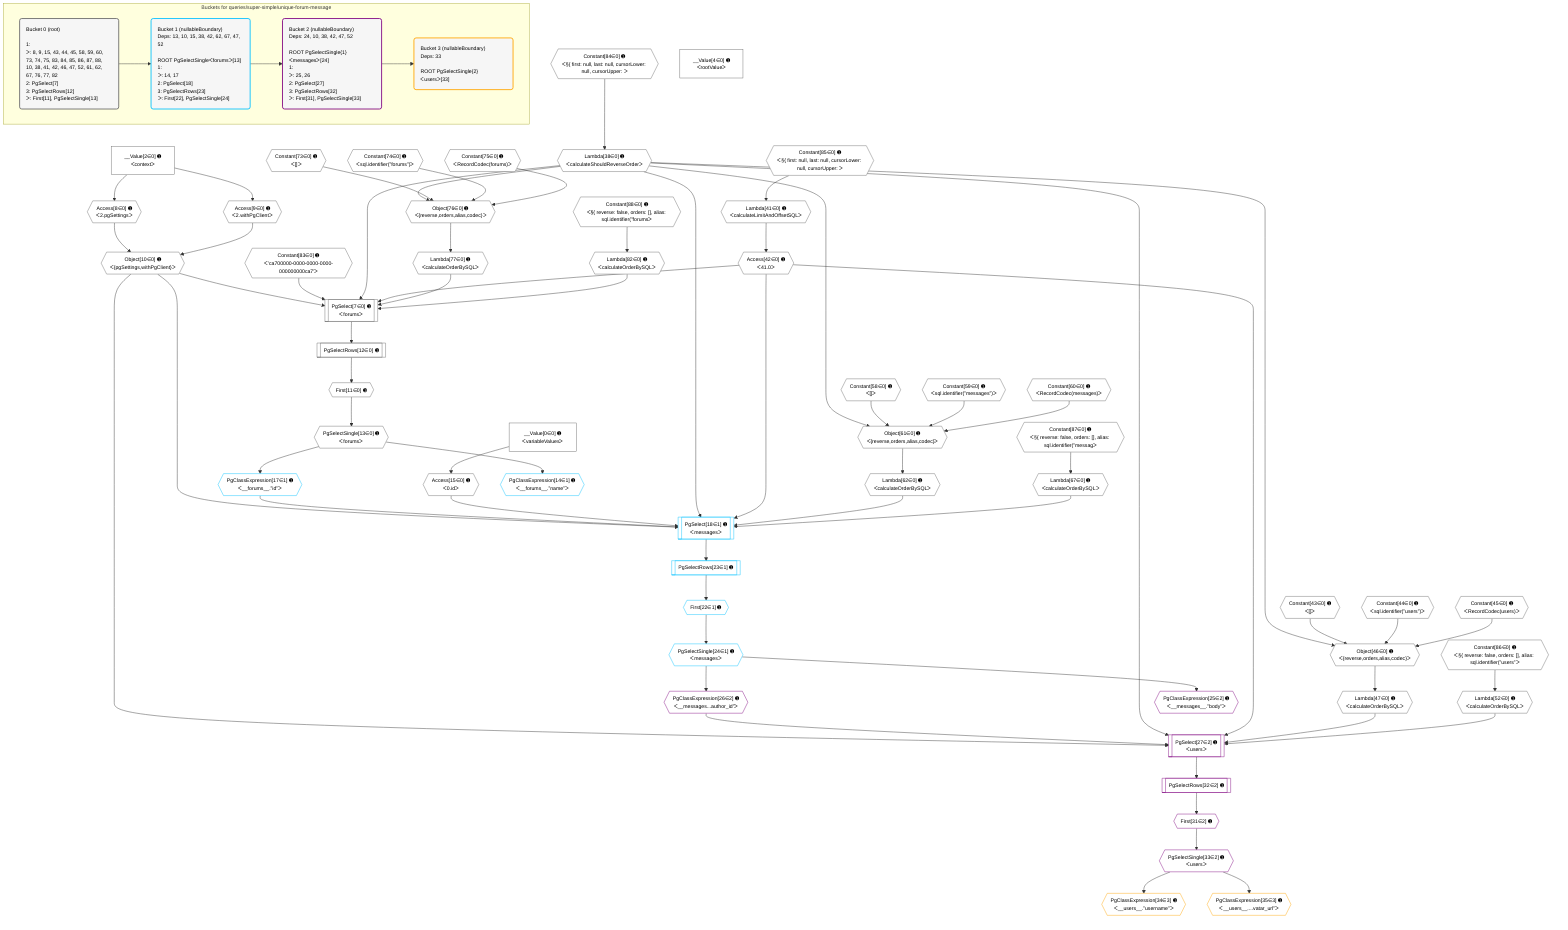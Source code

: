 %%{init: {'themeVariables': { 'fontSize': '12px'}}}%%
graph TD
    classDef path fill:#eee,stroke:#000,color:#000
    classDef plan fill:#fff,stroke-width:1px,color:#000
    classDef itemplan fill:#fff,stroke-width:2px,color:#000
    classDef unbatchedplan fill:#dff,stroke-width:1px,color:#000
    classDef sideeffectplan fill:#fcc,stroke-width:2px,color:#000
    classDef bucket fill:#f6f6f6,color:#000,stroke-width:2px,text-align:left


    %% plan dependencies
    PgSelect7[["PgSelect[7∈0] ➊<br />ᐸforumsᐳ"]]:::plan
    Object10{{"Object[10∈0] ➊<br />ᐸ{pgSettings,withPgClient}ᐳ"}}:::plan
    Constant83{{"Constant[83∈0] ➊<br />ᐸ'ca700000-0000-0000-0000-000000000ca7'ᐳ"}}:::plan
    Lambda38{{"Lambda[38∈0] ➊<br />ᐸcalculateShouldReverseOrderᐳ"}}:::plan
    Access42{{"Access[42∈0] ➊<br />ᐸ41.0ᐳ"}}:::plan
    Lambda77{{"Lambda[77∈0] ➊<br />ᐸcalculateOrderBySQLᐳ"}}:::plan
    Lambda82{{"Lambda[82∈0] ➊<br />ᐸcalculateOrderBySQLᐳ"}}:::plan
    Object10 & Constant83 & Lambda38 & Access42 & Lambda77 & Lambda82 --> PgSelect7
    Object46{{"Object[46∈0] ➊<br />ᐸ{reverse,orders,alias,codec}ᐳ"}}:::plan
    Constant43{{"Constant[43∈0] ➊<br />ᐸ[]ᐳ"}}:::plan
    Constant44{{"Constant[44∈0] ➊<br />ᐸsql.identifier(”users”)ᐳ"}}:::plan
    Constant45{{"Constant[45∈0] ➊<br />ᐸRecordCodec(users)ᐳ"}}:::plan
    Lambda38 & Constant43 & Constant44 & Constant45 --> Object46
    Object61{{"Object[61∈0] ➊<br />ᐸ{reverse,orders,alias,codec}ᐳ"}}:::plan
    Constant58{{"Constant[58∈0] ➊<br />ᐸ[]ᐳ"}}:::plan
    Constant59{{"Constant[59∈0] ➊<br />ᐸsql.identifier(”messages”)ᐳ"}}:::plan
    Constant60{{"Constant[60∈0] ➊<br />ᐸRecordCodec(messages)ᐳ"}}:::plan
    Lambda38 & Constant58 & Constant59 & Constant60 --> Object61
    Object76{{"Object[76∈0] ➊<br />ᐸ{reverse,orders,alias,codec}ᐳ"}}:::plan
    Constant73{{"Constant[73∈0] ➊<br />ᐸ[]ᐳ"}}:::plan
    Constant74{{"Constant[74∈0] ➊<br />ᐸsql.identifier(”forums”)ᐳ"}}:::plan
    Constant75{{"Constant[75∈0] ➊<br />ᐸRecordCodec(forums)ᐳ"}}:::plan
    Lambda38 & Constant73 & Constant74 & Constant75 --> Object76
    Access8{{"Access[8∈0] ➊<br />ᐸ2.pgSettingsᐳ"}}:::plan
    Access9{{"Access[9∈0] ➊<br />ᐸ2.withPgClientᐳ"}}:::plan
    Access8 & Access9 --> Object10
    __Value2["__Value[2∈0] ➊<br />ᐸcontextᐳ"]:::plan
    __Value2 --> Access8
    __Value2 --> Access9
    First11{{"First[11∈0] ➊"}}:::plan
    PgSelectRows12[["PgSelectRows[12∈0] ➊"]]:::plan
    PgSelectRows12 --> First11
    PgSelect7 --> PgSelectRows12
    PgSelectSingle13{{"PgSelectSingle[13∈0] ➊<br />ᐸforumsᐳ"}}:::plan
    First11 --> PgSelectSingle13
    Access15{{"Access[15∈0] ➊<br />ᐸ0.idᐳ"}}:::plan
    __Value0["__Value[0∈0] ➊<br />ᐸvariableValuesᐳ"]:::plan
    __Value0 --> Access15
    Constant84{{"Constant[84∈0] ➊<br />ᐸ§{ first: null, last: null, cursorLower: null, cursorUpper: ᐳ"}}:::plan
    Constant84 --> Lambda38
    Lambda41{{"Lambda[41∈0] ➊<br />ᐸcalculateLimitAndOffsetSQLᐳ"}}:::plan
    Constant85{{"Constant[85∈0] ➊<br />ᐸ§{ first: null, last: null, cursorLower: null, cursorUpper: ᐳ"}}:::plan
    Constant85 --> Lambda41
    Lambda41 --> Access42
    Lambda47{{"Lambda[47∈0] ➊<br />ᐸcalculateOrderBySQLᐳ"}}:::plan
    Object46 --> Lambda47
    Lambda52{{"Lambda[52∈0] ➊<br />ᐸcalculateOrderBySQLᐳ"}}:::plan
    Constant86{{"Constant[86∈0] ➊<br />ᐸ§{ reverse: false, orders: [], alias: sql.identifier(”users”ᐳ"}}:::plan
    Constant86 --> Lambda52
    Lambda62{{"Lambda[62∈0] ➊<br />ᐸcalculateOrderBySQLᐳ"}}:::plan
    Object61 --> Lambda62
    Lambda67{{"Lambda[67∈0] ➊<br />ᐸcalculateOrderBySQLᐳ"}}:::plan
    Constant87{{"Constant[87∈0] ➊<br />ᐸ§{ reverse: false, orders: [], alias: sql.identifier(”messagᐳ"}}:::plan
    Constant87 --> Lambda67
    Object76 --> Lambda77
    Constant88{{"Constant[88∈0] ➊<br />ᐸ§{ reverse: false, orders: [], alias: sql.identifier(”forumsᐳ"}}:::plan
    Constant88 --> Lambda82
    __Value4["__Value[4∈0] ➊<br />ᐸrootValueᐳ"]:::plan
    PgSelect18[["PgSelect[18∈1] ➊<br />ᐸmessagesᐳ"]]:::plan
    PgClassExpression17{{"PgClassExpression[17∈1] ➊<br />ᐸ__forums__.”id”ᐳ"}}:::plan
    Object10 & PgClassExpression17 & Access15 & Lambda38 & Access42 & Lambda62 & Lambda67 --> PgSelect18
    PgClassExpression14{{"PgClassExpression[14∈1] ➊<br />ᐸ__forums__.”name”ᐳ"}}:::plan
    PgSelectSingle13 --> PgClassExpression14
    PgSelectSingle13 --> PgClassExpression17
    First22{{"First[22∈1] ➊"}}:::plan
    PgSelectRows23[["PgSelectRows[23∈1] ➊"]]:::plan
    PgSelectRows23 --> First22
    PgSelect18 --> PgSelectRows23
    PgSelectSingle24{{"PgSelectSingle[24∈1] ➊<br />ᐸmessagesᐳ"}}:::plan
    First22 --> PgSelectSingle24
    PgSelect27[["PgSelect[27∈2] ➊<br />ᐸusersᐳ"]]:::plan
    PgClassExpression26{{"PgClassExpression[26∈2] ➊<br />ᐸ__messages...author_id”ᐳ"}}:::plan
    Object10 & PgClassExpression26 & Lambda38 & Access42 & Lambda47 & Lambda52 --> PgSelect27
    PgClassExpression25{{"PgClassExpression[25∈2] ➊<br />ᐸ__messages__.”body”ᐳ"}}:::plan
    PgSelectSingle24 --> PgClassExpression25
    PgSelectSingle24 --> PgClassExpression26
    First31{{"First[31∈2] ➊"}}:::plan
    PgSelectRows32[["PgSelectRows[32∈2] ➊"]]:::plan
    PgSelectRows32 --> First31
    PgSelect27 --> PgSelectRows32
    PgSelectSingle33{{"PgSelectSingle[33∈2] ➊<br />ᐸusersᐳ"}}:::plan
    First31 --> PgSelectSingle33
    PgClassExpression34{{"PgClassExpression[34∈3] ➊<br />ᐸ__users__.”username”ᐳ"}}:::plan
    PgSelectSingle33 --> PgClassExpression34
    PgClassExpression35{{"PgClassExpression[35∈3] ➊<br />ᐸ__users__....vatar_url”ᐳ"}}:::plan
    PgSelectSingle33 --> PgClassExpression35

    %% define steps

    subgraph "Buckets for queries/super-simple/unique-forum-message"
    Bucket0("Bucket 0 (root)<br /><br />1: <br />ᐳ: 8, 9, 15, 43, 44, 45, 58, 59, 60, 73, 74, 75, 83, 84, 85, 86, 87, 88, 10, 38, 41, 42, 46, 47, 52, 61, 62, 67, 76, 77, 82<br />2: PgSelect[7]<br />3: PgSelectRows[12]<br />ᐳ: First[11], PgSelectSingle[13]"):::bucket
    classDef bucket0 stroke:#696969
    class Bucket0,__Value0,__Value2,__Value4,PgSelect7,Access8,Access9,Object10,First11,PgSelectRows12,PgSelectSingle13,Access15,Lambda38,Lambda41,Access42,Constant43,Constant44,Constant45,Object46,Lambda47,Lambda52,Constant58,Constant59,Constant60,Object61,Lambda62,Lambda67,Constant73,Constant74,Constant75,Object76,Lambda77,Lambda82,Constant83,Constant84,Constant85,Constant86,Constant87,Constant88 bucket0
    Bucket1("Bucket 1 (nullableBoundary)<br />Deps: 13, 10, 15, 38, 42, 62, 67, 47, 52<br /><br />ROOT PgSelectSingleᐸforumsᐳ[13]<br />1: <br />ᐳ: 14, 17<br />2: PgSelect[18]<br />3: PgSelectRows[23]<br />ᐳ: First[22], PgSelectSingle[24]"):::bucket
    classDef bucket1 stroke:#00bfff
    class Bucket1,PgClassExpression14,PgClassExpression17,PgSelect18,First22,PgSelectRows23,PgSelectSingle24 bucket1
    Bucket2("Bucket 2 (nullableBoundary)<br />Deps: 24, 10, 38, 42, 47, 52<br /><br />ROOT PgSelectSingle{1}ᐸmessagesᐳ[24]<br />1: <br />ᐳ: 25, 26<br />2: PgSelect[27]<br />3: PgSelectRows[32]<br />ᐳ: First[31], PgSelectSingle[33]"):::bucket
    classDef bucket2 stroke:#7f007f
    class Bucket2,PgClassExpression25,PgClassExpression26,PgSelect27,First31,PgSelectRows32,PgSelectSingle33 bucket2
    Bucket3("Bucket 3 (nullableBoundary)<br />Deps: 33<br /><br />ROOT PgSelectSingle{2}ᐸusersᐳ[33]"):::bucket
    classDef bucket3 stroke:#ffa500
    class Bucket3,PgClassExpression34,PgClassExpression35 bucket3
    Bucket0 --> Bucket1
    Bucket1 --> Bucket2
    Bucket2 --> Bucket3
    end
